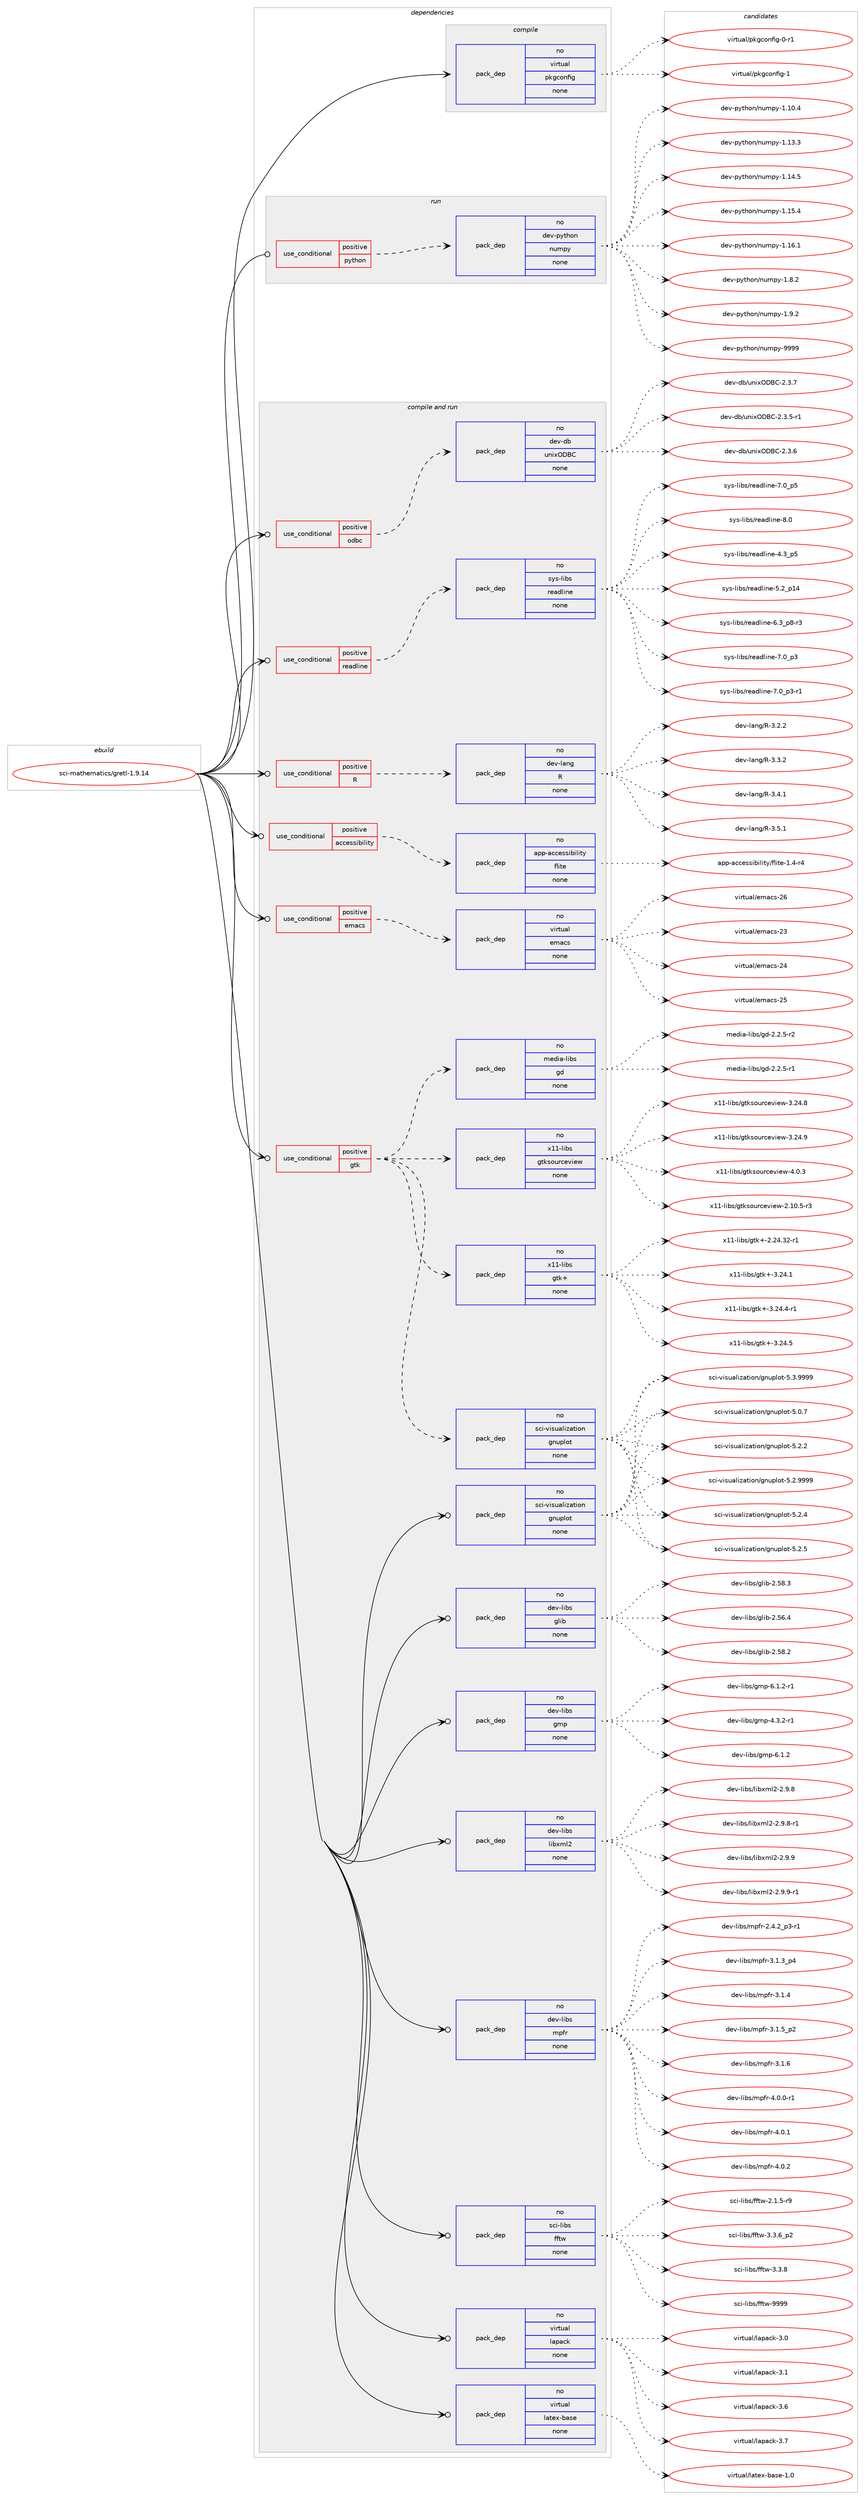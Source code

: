 digraph prolog {

# *************
# Graph options
# *************

newrank=true;
concentrate=true;
compound=true;
graph [rankdir=LR,fontname=Helvetica,fontsize=10,ranksep=1.5];#, ranksep=2.5, nodesep=0.2];
edge  [arrowhead=vee];
node  [fontname=Helvetica,fontsize=10];

# **********
# The ebuild
# **********

subgraph cluster_leftcol {
color=gray;
rank=same;
label=<<i>ebuild</i>>;
id [label="sci-mathematics/gretl-1.9.14", color=red, width=4, href="../sci-mathematics/gretl-1.9.14.svg"];
}

# ****************
# The dependencies
# ****************

subgraph cluster_midcol {
color=gray;
label=<<i>dependencies</i>>;
subgraph cluster_compile {
fillcolor="#eeeeee";
style=filled;
label=<<i>compile</i>>;
subgraph pack1215915 {
dependency1698282 [label=<<TABLE BORDER="0" CELLBORDER="1" CELLSPACING="0" CELLPADDING="4" WIDTH="220"><TR><TD ROWSPAN="6" CELLPADDING="30">pack_dep</TD></TR><TR><TD WIDTH="110">no</TD></TR><TR><TD>virtual</TD></TR><TR><TD>pkgconfig</TD></TR><TR><TD>none</TD></TR><TR><TD></TD></TR></TABLE>>, shape=none, color=blue];
}
id:e -> dependency1698282:w [weight=20,style="solid",arrowhead="vee"];
}
subgraph cluster_compileandrun {
fillcolor="#eeeeee";
style=filled;
label=<<i>compile and run</i>>;
subgraph cond454527 {
dependency1698283 [label=<<TABLE BORDER="0" CELLBORDER="1" CELLSPACING="0" CELLPADDING="4"><TR><TD ROWSPAN="3" CELLPADDING="10">use_conditional</TD></TR><TR><TD>positive</TD></TR><TR><TD>R</TD></TR></TABLE>>, shape=none, color=red];
subgraph pack1215916 {
dependency1698284 [label=<<TABLE BORDER="0" CELLBORDER="1" CELLSPACING="0" CELLPADDING="4" WIDTH="220"><TR><TD ROWSPAN="6" CELLPADDING="30">pack_dep</TD></TR><TR><TD WIDTH="110">no</TD></TR><TR><TD>dev-lang</TD></TR><TR><TD>R</TD></TR><TR><TD>none</TD></TR><TR><TD></TD></TR></TABLE>>, shape=none, color=blue];
}
dependency1698283:e -> dependency1698284:w [weight=20,style="dashed",arrowhead="vee"];
}
id:e -> dependency1698283:w [weight=20,style="solid",arrowhead="odotvee"];
subgraph cond454528 {
dependency1698285 [label=<<TABLE BORDER="0" CELLBORDER="1" CELLSPACING="0" CELLPADDING="4"><TR><TD ROWSPAN="3" CELLPADDING="10">use_conditional</TD></TR><TR><TD>positive</TD></TR><TR><TD>accessibility</TD></TR></TABLE>>, shape=none, color=red];
subgraph pack1215917 {
dependency1698286 [label=<<TABLE BORDER="0" CELLBORDER="1" CELLSPACING="0" CELLPADDING="4" WIDTH="220"><TR><TD ROWSPAN="6" CELLPADDING="30">pack_dep</TD></TR><TR><TD WIDTH="110">no</TD></TR><TR><TD>app-accessibility</TD></TR><TR><TD>flite</TD></TR><TR><TD>none</TD></TR><TR><TD></TD></TR></TABLE>>, shape=none, color=blue];
}
dependency1698285:e -> dependency1698286:w [weight=20,style="dashed",arrowhead="vee"];
}
id:e -> dependency1698285:w [weight=20,style="solid",arrowhead="odotvee"];
subgraph cond454529 {
dependency1698287 [label=<<TABLE BORDER="0" CELLBORDER="1" CELLSPACING="0" CELLPADDING="4"><TR><TD ROWSPAN="3" CELLPADDING="10">use_conditional</TD></TR><TR><TD>positive</TD></TR><TR><TD>emacs</TD></TR></TABLE>>, shape=none, color=red];
subgraph pack1215918 {
dependency1698288 [label=<<TABLE BORDER="0" CELLBORDER="1" CELLSPACING="0" CELLPADDING="4" WIDTH="220"><TR><TD ROWSPAN="6" CELLPADDING="30">pack_dep</TD></TR><TR><TD WIDTH="110">no</TD></TR><TR><TD>virtual</TD></TR><TR><TD>emacs</TD></TR><TR><TD>none</TD></TR><TR><TD></TD></TR></TABLE>>, shape=none, color=blue];
}
dependency1698287:e -> dependency1698288:w [weight=20,style="dashed",arrowhead="vee"];
}
id:e -> dependency1698287:w [weight=20,style="solid",arrowhead="odotvee"];
subgraph cond454530 {
dependency1698289 [label=<<TABLE BORDER="0" CELLBORDER="1" CELLSPACING="0" CELLPADDING="4"><TR><TD ROWSPAN="3" CELLPADDING="10">use_conditional</TD></TR><TR><TD>positive</TD></TR><TR><TD>gtk</TD></TR></TABLE>>, shape=none, color=red];
subgraph pack1215919 {
dependency1698290 [label=<<TABLE BORDER="0" CELLBORDER="1" CELLSPACING="0" CELLPADDING="4" WIDTH="220"><TR><TD ROWSPAN="6" CELLPADDING="30">pack_dep</TD></TR><TR><TD WIDTH="110">no</TD></TR><TR><TD>media-libs</TD></TR><TR><TD>gd</TD></TR><TR><TD>none</TD></TR><TR><TD></TD></TR></TABLE>>, shape=none, color=blue];
}
dependency1698289:e -> dependency1698290:w [weight=20,style="dashed",arrowhead="vee"];
subgraph pack1215920 {
dependency1698291 [label=<<TABLE BORDER="0" CELLBORDER="1" CELLSPACING="0" CELLPADDING="4" WIDTH="220"><TR><TD ROWSPAN="6" CELLPADDING="30">pack_dep</TD></TR><TR><TD WIDTH="110">no</TD></TR><TR><TD>sci-visualization</TD></TR><TR><TD>gnuplot</TD></TR><TR><TD>none</TD></TR><TR><TD></TD></TR></TABLE>>, shape=none, color=blue];
}
dependency1698289:e -> dependency1698291:w [weight=20,style="dashed",arrowhead="vee"];
subgraph pack1215921 {
dependency1698292 [label=<<TABLE BORDER="0" CELLBORDER="1" CELLSPACING="0" CELLPADDING="4" WIDTH="220"><TR><TD ROWSPAN="6" CELLPADDING="30">pack_dep</TD></TR><TR><TD WIDTH="110">no</TD></TR><TR><TD>x11-libs</TD></TR><TR><TD>gtk+</TD></TR><TR><TD>none</TD></TR><TR><TD></TD></TR></TABLE>>, shape=none, color=blue];
}
dependency1698289:e -> dependency1698292:w [weight=20,style="dashed",arrowhead="vee"];
subgraph pack1215922 {
dependency1698293 [label=<<TABLE BORDER="0" CELLBORDER="1" CELLSPACING="0" CELLPADDING="4" WIDTH="220"><TR><TD ROWSPAN="6" CELLPADDING="30">pack_dep</TD></TR><TR><TD WIDTH="110">no</TD></TR><TR><TD>x11-libs</TD></TR><TR><TD>gtksourceview</TD></TR><TR><TD>none</TD></TR><TR><TD></TD></TR></TABLE>>, shape=none, color=blue];
}
dependency1698289:e -> dependency1698293:w [weight=20,style="dashed",arrowhead="vee"];
}
id:e -> dependency1698289:w [weight=20,style="solid",arrowhead="odotvee"];
subgraph cond454531 {
dependency1698294 [label=<<TABLE BORDER="0" CELLBORDER="1" CELLSPACING="0" CELLPADDING="4"><TR><TD ROWSPAN="3" CELLPADDING="10">use_conditional</TD></TR><TR><TD>positive</TD></TR><TR><TD>odbc</TD></TR></TABLE>>, shape=none, color=red];
subgraph pack1215923 {
dependency1698295 [label=<<TABLE BORDER="0" CELLBORDER="1" CELLSPACING="0" CELLPADDING="4" WIDTH="220"><TR><TD ROWSPAN="6" CELLPADDING="30">pack_dep</TD></TR><TR><TD WIDTH="110">no</TD></TR><TR><TD>dev-db</TD></TR><TR><TD>unixODBC</TD></TR><TR><TD>none</TD></TR><TR><TD></TD></TR></TABLE>>, shape=none, color=blue];
}
dependency1698294:e -> dependency1698295:w [weight=20,style="dashed",arrowhead="vee"];
}
id:e -> dependency1698294:w [weight=20,style="solid",arrowhead="odotvee"];
subgraph cond454532 {
dependency1698296 [label=<<TABLE BORDER="0" CELLBORDER="1" CELLSPACING="0" CELLPADDING="4"><TR><TD ROWSPAN="3" CELLPADDING="10">use_conditional</TD></TR><TR><TD>positive</TD></TR><TR><TD>readline</TD></TR></TABLE>>, shape=none, color=red];
subgraph pack1215924 {
dependency1698297 [label=<<TABLE BORDER="0" CELLBORDER="1" CELLSPACING="0" CELLPADDING="4" WIDTH="220"><TR><TD ROWSPAN="6" CELLPADDING="30">pack_dep</TD></TR><TR><TD WIDTH="110">no</TD></TR><TR><TD>sys-libs</TD></TR><TR><TD>readline</TD></TR><TR><TD>none</TD></TR><TR><TD></TD></TR></TABLE>>, shape=none, color=blue];
}
dependency1698296:e -> dependency1698297:w [weight=20,style="dashed",arrowhead="vee"];
}
id:e -> dependency1698296:w [weight=20,style="solid",arrowhead="odotvee"];
subgraph pack1215925 {
dependency1698298 [label=<<TABLE BORDER="0" CELLBORDER="1" CELLSPACING="0" CELLPADDING="4" WIDTH="220"><TR><TD ROWSPAN="6" CELLPADDING="30">pack_dep</TD></TR><TR><TD WIDTH="110">no</TD></TR><TR><TD>dev-libs</TD></TR><TR><TD>glib</TD></TR><TR><TD>none</TD></TR><TR><TD></TD></TR></TABLE>>, shape=none, color=blue];
}
id:e -> dependency1698298:w [weight=20,style="solid",arrowhead="odotvee"];
subgraph pack1215926 {
dependency1698299 [label=<<TABLE BORDER="0" CELLBORDER="1" CELLSPACING="0" CELLPADDING="4" WIDTH="220"><TR><TD ROWSPAN="6" CELLPADDING="30">pack_dep</TD></TR><TR><TD WIDTH="110">no</TD></TR><TR><TD>dev-libs</TD></TR><TR><TD>gmp</TD></TR><TR><TD>none</TD></TR><TR><TD></TD></TR></TABLE>>, shape=none, color=blue];
}
id:e -> dependency1698299:w [weight=20,style="solid",arrowhead="odotvee"];
subgraph pack1215927 {
dependency1698300 [label=<<TABLE BORDER="0" CELLBORDER="1" CELLSPACING="0" CELLPADDING="4" WIDTH="220"><TR><TD ROWSPAN="6" CELLPADDING="30">pack_dep</TD></TR><TR><TD WIDTH="110">no</TD></TR><TR><TD>dev-libs</TD></TR><TR><TD>libxml2</TD></TR><TR><TD>none</TD></TR><TR><TD></TD></TR></TABLE>>, shape=none, color=blue];
}
id:e -> dependency1698300:w [weight=20,style="solid",arrowhead="odotvee"];
subgraph pack1215928 {
dependency1698301 [label=<<TABLE BORDER="0" CELLBORDER="1" CELLSPACING="0" CELLPADDING="4" WIDTH="220"><TR><TD ROWSPAN="6" CELLPADDING="30">pack_dep</TD></TR><TR><TD WIDTH="110">no</TD></TR><TR><TD>dev-libs</TD></TR><TR><TD>mpfr</TD></TR><TR><TD>none</TD></TR><TR><TD></TD></TR></TABLE>>, shape=none, color=blue];
}
id:e -> dependency1698301:w [weight=20,style="solid",arrowhead="odotvee"];
subgraph pack1215929 {
dependency1698302 [label=<<TABLE BORDER="0" CELLBORDER="1" CELLSPACING="0" CELLPADDING="4" WIDTH="220"><TR><TD ROWSPAN="6" CELLPADDING="30">pack_dep</TD></TR><TR><TD WIDTH="110">no</TD></TR><TR><TD>sci-libs</TD></TR><TR><TD>fftw</TD></TR><TR><TD>none</TD></TR><TR><TD></TD></TR></TABLE>>, shape=none, color=blue];
}
id:e -> dependency1698302:w [weight=20,style="solid",arrowhead="odotvee"];
subgraph pack1215930 {
dependency1698303 [label=<<TABLE BORDER="0" CELLBORDER="1" CELLSPACING="0" CELLPADDING="4" WIDTH="220"><TR><TD ROWSPAN="6" CELLPADDING="30">pack_dep</TD></TR><TR><TD WIDTH="110">no</TD></TR><TR><TD>sci-visualization</TD></TR><TR><TD>gnuplot</TD></TR><TR><TD>none</TD></TR><TR><TD></TD></TR></TABLE>>, shape=none, color=blue];
}
id:e -> dependency1698303:w [weight=20,style="solid",arrowhead="odotvee"];
subgraph pack1215931 {
dependency1698304 [label=<<TABLE BORDER="0" CELLBORDER="1" CELLSPACING="0" CELLPADDING="4" WIDTH="220"><TR><TD ROWSPAN="6" CELLPADDING="30">pack_dep</TD></TR><TR><TD WIDTH="110">no</TD></TR><TR><TD>virtual</TD></TR><TR><TD>lapack</TD></TR><TR><TD>none</TD></TR><TR><TD></TD></TR></TABLE>>, shape=none, color=blue];
}
id:e -> dependency1698304:w [weight=20,style="solid",arrowhead="odotvee"];
subgraph pack1215932 {
dependency1698305 [label=<<TABLE BORDER="0" CELLBORDER="1" CELLSPACING="0" CELLPADDING="4" WIDTH="220"><TR><TD ROWSPAN="6" CELLPADDING="30">pack_dep</TD></TR><TR><TD WIDTH="110">no</TD></TR><TR><TD>virtual</TD></TR><TR><TD>latex-base</TD></TR><TR><TD>none</TD></TR><TR><TD></TD></TR></TABLE>>, shape=none, color=blue];
}
id:e -> dependency1698305:w [weight=20,style="solid",arrowhead="odotvee"];
}
subgraph cluster_run {
fillcolor="#eeeeee";
style=filled;
label=<<i>run</i>>;
subgraph cond454533 {
dependency1698306 [label=<<TABLE BORDER="0" CELLBORDER="1" CELLSPACING="0" CELLPADDING="4"><TR><TD ROWSPAN="3" CELLPADDING="10">use_conditional</TD></TR><TR><TD>positive</TD></TR><TR><TD>python</TD></TR></TABLE>>, shape=none, color=red];
subgraph pack1215933 {
dependency1698307 [label=<<TABLE BORDER="0" CELLBORDER="1" CELLSPACING="0" CELLPADDING="4" WIDTH="220"><TR><TD ROWSPAN="6" CELLPADDING="30">pack_dep</TD></TR><TR><TD WIDTH="110">no</TD></TR><TR><TD>dev-python</TD></TR><TR><TD>numpy</TD></TR><TR><TD>none</TD></TR><TR><TD></TD></TR></TABLE>>, shape=none, color=blue];
}
dependency1698306:e -> dependency1698307:w [weight=20,style="dashed",arrowhead="vee"];
}
id:e -> dependency1698306:w [weight=20,style="solid",arrowhead="odot"];
}
}

# **************
# The candidates
# **************

subgraph cluster_choices {
rank=same;
color=gray;
label=<<i>candidates</i>>;

subgraph choice1215915 {
color=black;
nodesep=1;
choice11810511411611797108471121071039911111010210510345484511449 [label="virtual/pkgconfig-0-r1", color=red, width=4,href="../virtual/pkgconfig-0-r1.svg"];
choice1181051141161179710847112107103991111101021051034549 [label="virtual/pkgconfig-1", color=red, width=4,href="../virtual/pkgconfig-1.svg"];
dependency1698282:e -> choice11810511411611797108471121071039911111010210510345484511449:w [style=dotted,weight="100"];
dependency1698282:e -> choice1181051141161179710847112107103991111101021051034549:w [style=dotted,weight="100"];
}
subgraph choice1215916 {
color=black;
nodesep=1;
choice10010111845108971101034782455146504650 [label="dev-lang/R-3.2.2", color=red, width=4,href="../dev-lang/R-3.2.2.svg"];
choice10010111845108971101034782455146514650 [label="dev-lang/R-3.3.2", color=red, width=4,href="../dev-lang/R-3.3.2.svg"];
choice10010111845108971101034782455146524649 [label="dev-lang/R-3.4.1", color=red, width=4,href="../dev-lang/R-3.4.1.svg"];
choice10010111845108971101034782455146534649 [label="dev-lang/R-3.5.1", color=red, width=4,href="../dev-lang/R-3.5.1.svg"];
dependency1698284:e -> choice10010111845108971101034782455146504650:w [style=dotted,weight="100"];
dependency1698284:e -> choice10010111845108971101034782455146514650:w [style=dotted,weight="100"];
dependency1698284:e -> choice10010111845108971101034782455146524649:w [style=dotted,weight="100"];
dependency1698284:e -> choice10010111845108971101034782455146534649:w [style=dotted,weight="100"];
}
subgraph choice1215917 {
color=black;
nodesep=1;
choice97112112459799991011151151059810510810511612147102108105116101454946524511452 [label="app-accessibility/flite-1.4-r4", color=red, width=4,href="../app-accessibility/flite-1.4-r4.svg"];
dependency1698286:e -> choice97112112459799991011151151059810510810511612147102108105116101454946524511452:w [style=dotted,weight="100"];
}
subgraph choice1215918 {
color=black;
nodesep=1;
choice11810511411611797108471011099799115455051 [label="virtual/emacs-23", color=red, width=4,href="../virtual/emacs-23.svg"];
choice11810511411611797108471011099799115455052 [label="virtual/emacs-24", color=red, width=4,href="../virtual/emacs-24.svg"];
choice11810511411611797108471011099799115455053 [label="virtual/emacs-25", color=red, width=4,href="../virtual/emacs-25.svg"];
choice11810511411611797108471011099799115455054 [label="virtual/emacs-26", color=red, width=4,href="../virtual/emacs-26.svg"];
dependency1698288:e -> choice11810511411611797108471011099799115455051:w [style=dotted,weight="100"];
dependency1698288:e -> choice11810511411611797108471011099799115455052:w [style=dotted,weight="100"];
dependency1698288:e -> choice11810511411611797108471011099799115455053:w [style=dotted,weight="100"];
dependency1698288:e -> choice11810511411611797108471011099799115455054:w [style=dotted,weight="100"];
}
subgraph choice1215919 {
color=black;
nodesep=1;
choice109101100105974510810598115471031004550465046534511449 [label="media-libs/gd-2.2.5-r1", color=red, width=4,href="../media-libs/gd-2.2.5-r1.svg"];
choice109101100105974510810598115471031004550465046534511450 [label="media-libs/gd-2.2.5-r2", color=red, width=4,href="../media-libs/gd-2.2.5-r2.svg"];
dependency1698290:e -> choice109101100105974510810598115471031004550465046534511449:w [style=dotted,weight="100"];
dependency1698290:e -> choice109101100105974510810598115471031004550465046534511450:w [style=dotted,weight="100"];
}
subgraph choice1215920 {
color=black;
nodesep=1;
choice1159910545118105115117971081051229711610511111047103110117112108111116455346484655 [label="sci-visualization/gnuplot-5.0.7", color=red, width=4,href="../sci-visualization/gnuplot-5.0.7.svg"];
choice1159910545118105115117971081051229711610511111047103110117112108111116455346504650 [label="sci-visualization/gnuplot-5.2.2", color=red, width=4,href="../sci-visualization/gnuplot-5.2.2.svg"];
choice1159910545118105115117971081051229711610511111047103110117112108111116455346504652 [label="sci-visualization/gnuplot-5.2.4", color=red, width=4,href="../sci-visualization/gnuplot-5.2.4.svg"];
choice1159910545118105115117971081051229711610511111047103110117112108111116455346504653 [label="sci-visualization/gnuplot-5.2.5", color=red, width=4,href="../sci-visualization/gnuplot-5.2.5.svg"];
choice1159910545118105115117971081051229711610511111047103110117112108111116455346504657575757 [label="sci-visualization/gnuplot-5.2.9999", color=red, width=4,href="../sci-visualization/gnuplot-5.2.9999.svg"];
choice1159910545118105115117971081051229711610511111047103110117112108111116455346514657575757 [label="sci-visualization/gnuplot-5.3.9999", color=red, width=4,href="../sci-visualization/gnuplot-5.3.9999.svg"];
dependency1698291:e -> choice1159910545118105115117971081051229711610511111047103110117112108111116455346484655:w [style=dotted,weight="100"];
dependency1698291:e -> choice1159910545118105115117971081051229711610511111047103110117112108111116455346504650:w [style=dotted,weight="100"];
dependency1698291:e -> choice1159910545118105115117971081051229711610511111047103110117112108111116455346504652:w [style=dotted,weight="100"];
dependency1698291:e -> choice1159910545118105115117971081051229711610511111047103110117112108111116455346504653:w [style=dotted,weight="100"];
dependency1698291:e -> choice1159910545118105115117971081051229711610511111047103110117112108111116455346504657575757:w [style=dotted,weight="100"];
dependency1698291:e -> choice1159910545118105115117971081051229711610511111047103110117112108111116455346514657575757:w [style=dotted,weight="100"];
}
subgraph choice1215921 {
color=black;
nodesep=1;
choice12049494510810598115471031161074345504650524651504511449 [label="x11-libs/gtk+-2.24.32-r1", color=red, width=4,href="../x11-libs/gtk+-2.24.32-r1.svg"];
choice12049494510810598115471031161074345514650524649 [label="x11-libs/gtk+-3.24.1", color=red, width=4,href="../x11-libs/gtk+-3.24.1.svg"];
choice120494945108105981154710311610743455146505246524511449 [label="x11-libs/gtk+-3.24.4-r1", color=red, width=4,href="../x11-libs/gtk+-3.24.4-r1.svg"];
choice12049494510810598115471031161074345514650524653 [label="x11-libs/gtk+-3.24.5", color=red, width=4,href="../x11-libs/gtk+-3.24.5.svg"];
dependency1698292:e -> choice12049494510810598115471031161074345504650524651504511449:w [style=dotted,weight="100"];
dependency1698292:e -> choice12049494510810598115471031161074345514650524649:w [style=dotted,weight="100"];
dependency1698292:e -> choice120494945108105981154710311610743455146505246524511449:w [style=dotted,weight="100"];
dependency1698292:e -> choice12049494510810598115471031161074345514650524653:w [style=dotted,weight="100"];
}
subgraph choice1215922 {
color=black;
nodesep=1;
choice120494945108105981154710311610711511111711499101118105101119455046494846534511451 [label="x11-libs/gtksourceview-2.10.5-r3", color=red, width=4,href="../x11-libs/gtksourceview-2.10.5-r3.svg"];
choice12049494510810598115471031161071151111171149910111810510111945514650524656 [label="x11-libs/gtksourceview-3.24.8", color=red, width=4,href="../x11-libs/gtksourceview-3.24.8.svg"];
choice12049494510810598115471031161071151111171149910111810510111945514650524657 [label="x11-libs/gtksourceview-3.24.9", color=red, width=4,href="../x11-libs/gtksourceview-3.24.9.svg"];
choice120494945108105981154710311610711511111711499101118105101119455246484651 [label="x11-libs/gtksourceview-4.0.3", color=red, width=4,href="../x11-libs/gtksourceview-4.0.3.svg"];
dependency1698293:e -> choice120494945108105981154710311610711511111711499101118105101119455046494846534511451:w [style=dotted,weight="100"];
dependency1698293:e -> choice12049494510810598115471031161071151111171149910111810510111945514650524656:w [style=dotted,weight="100"];
dependency1698293:e -> choice12049494510810598115471031161071151111171149910111810510111945514650524657:w [style=dotted,weight="100"];
dependency1698293:e -> choice120494945108105981154710311610711511111711499101118105101119455246484651:w [style=dotted,weight="100"];
}
subgraph choice1215923 {
color=black;
nodesep=1;
choice100101118451009847117110105120796866674550465146534511449 [label="dev-db/unixODBC-2.3.5-r1", color=red, width=4,href="../dev-db/unixODBC-2.3.5-r1.svg"];
choice10010111845100984711711010512079686667455046514654 [label="dev-db/unixODBC-2.3.6", color=red, width=4,href="../dev-db/unixODBC-2.3.6.svg"];
choice10010111845100984711711010512079686667455046514655 [label="dev-db/unixODBC-2.3.7", color=red, width=4,href="../dev-db/unixODBC-2.3.7.svg"];
dependency1698295:e -> choice100101118451009847117110105120796866674550465146534511449:w [style=dotted,weight="100"];
dependency1698295:e -> choice10010111845100984711711010512079686667455046514654:w [style=dotted,weight="100"];
dependency1698295:e -> choice10010111845100984711711010512079686667455046514655:w [style=dotted,weight="100"];
}
subgraph choice1215924 {
color=black;
nodesep=1;
choice11512111545108105981154711410197100108105110101455246519511253 [label="sys-libs/readline-4.3_p5", color=red, width=4,href="../sys-libs/readline-4.3_p5.svg"];
choice1151211154510810598115471141019710010810511010145534650951124952 [label="sys-libs/readline-5.2_p14", color=red, width=4,href="../sys-libs/readline-5.2_p14.svg"];
choice115121115451081059811547114101971001081051101014554465195112564511451 [label="sys-libs/readline-6.3_p8-r3", color=red, width=4,href="../sys-libs/readline-6.3_p8-r3.svg"];
choice11512111545108105981154711410197100108105110101455546489511251 [label="sys-libs/readline-7.0_p3", color=red, width=4,href="../sys-libs/readline-7.0_p3.svg"];
choice115121115451081059811547114101971001081051101014555464895112514511449 [label="sys-libs/readline-7.0_p3-r1", color=red, width=4,href="../sys-libs/readline-7.0_p3-r1.svg"];
choice11512111545108105981154711410197100108105110101455546489511253 [label="sys-libs/readline-7.0_p5", color=red, width=4,href="../sys-libs/readline-7.0_p5.svg"];
choice1151211154510810598115471141019710010810511010145564648 [label="sys-libs/readline-8.0", color=red, width=4,href="../sys-libs/readline-8.0.svg"];
dependency1698297:e -> choice11512111545108105981154711410197100108105110101455246519511253:w [style=dotted,weight="100"];
dependency1698297:e -> choice1151211154510810598115471141019710010810511010145534650951124952:w [style=dotted,weight="100"];
dependency1698297:e -> choice115121115451081059811547114101971001081051101014554465195112564511451:w [style=dotted,weight="100"];
dependency1698297:e -> choice11512111545108105981154711410197100108105110101455546489511251:w [style=dotted,weight="100"];
dependency1698297:e -> choice115121115451081059811547114101971001081051101014555464895112514511449:w [style=dotted,weight="100"];
dependency1698297:e -> choice11512111545108105981154711410197100108105110101455546489511253:w [style=dotted,weight="100"];
dependency1698297:e -> choice1151211154510810598115471141019710010810511010145564648:w [style=dotted,weight="100"];
}
subgraph choice1215925 {
color=black;
nodesep=1;
choice1001011184510810598115471031081059845504653544652 [label="dev-libs/glib-2.56.4", color=red, width=4,href="../dev-libs/glib-2.56.4.svg"];
choice1001011184510810598115471031081059845504653564650 [label="dev-libs/glib-2.58.2", color=red, width=4,href="../dev-libs/glib-2.58.2.svg"];
choice1001011184510810598115471031081059845504653564651 [label="dev-libs/glib-2.58.3", color=red, width=4,href="../dev-libs/glib-2.58.3.svg"];
dependency1698298:e -> choice1001011184510810598115471031081059845504653544652:w [style=dotted,weight="100"];
dependency1698298:e -> choice1001011184510810598115471031081059845504653564650:w [style=dotted,weight="100"];
dependency1698298:e -> choice1001011184510810598115471031081059845504653564651:w [style=dotted,weight="100"];
}
subgraph choice1215926 {
color=black;
nodesep=1;
choice1001011184510810598115471031091124552465146504511449 [label="dev-libs/gmp-4.3.2-r1", color=red, width=4,href="../dev-libs/gmp-4.3.2-r1.svg"];
choice100101118451081059811547103109112455446494650 [label="dev-libs/gmp-6.1.2", color=red, width=4,href="../dev-libs/gmp-6.1.2.svg"];
choice1001011184510810598115471031091124554464946504511449 [label="dev-libs/gmp-6.1.2-r1", color=red, width=4,href="../dev-libs/gmp-6.1.2-r1.svg"];
dependency1698299:e -> choice1001011184510810598115471031091124552465146504511449:w [style=dotted,weight="100"];
dependency1698299:e -> choice100101118451081059811547103109112455446494650:w [style=dotted,weight="100"];
dependency1698299:e -> choice1001011184510810598115471031091124554464946504511449:w [style=dotted,weight="100"];
}
subgraph choice1215927 {
color=black;
nodesep=1;
choice1001011184510810598115471081059812010910850455046574656 [label="dev-libs/libxml2-2.9.8", color=red, width=4,href="../dev-libs/libxml2-2.9.8.svg"];
choice10010111845108105981154710810598120109108504550465746564511449 [label="dev-libs/libxml2-2.9.8-r1", color=red, width=4,href="../dev-libs/libxml2-2.9.8-r1.svg"];
choice1001011184510810598115471081059812010910850455046574657 [label="dev-libs/libxml2-2.9.9", color=red, width=4,href="../dev-libs/libxml2-2.9.9.svg"];
choice10010111845108105981154710810598120109108504550465746574511449 [label="dev-libs/libxml2-2.9.9-r1", color=red, width=4,href="../dev-libs/libxml2-2.9.9-r1.svg"];
dependency1698300:e -> choice1001011184510810598115471081059812010910850455046574656:w [style=dotted,weight="100"];
dependency1698300:e -> choice10010111845108105981154710810598120109108504550465746564511449:w [style=dotted,weight="100"];
dependency1698300:e -> choice1001011184510810598115471081059812010910850455046574657:w [style=dotted,weight="100"];
dependency1698300:e -> choice10010111845108105981154710810598120109108504550465746574511449:w [style=dotted,weight="100"];
}
subgraph choice1215928 {
color=black;
nodesep=1;
choice10010111845108105981154710911210211445504652465095112514511449 [label="dev-libs/mpfr-2.4.2_p3-r1", color=red, width=4,href="../dev-libs/mpfr-2.4.2_p3-r1.svg"];
choice1001011184510810598115471091121021144551464946519511252 [label="dev-libs/mpfr-3.1.3_p4", color=red, width=4,href="../dev-libs/mpfr-3.1.3_p4.svg"];
choice100101118451081059811547109112102114455146494652 [label="dev-libs/mpfr-3.1.4", color=red, width=4,href="../dev-libs/mpfr-3.1.4.svg"];
choice1001011184510810598115471091121021144551464946539511250 [label="dev-libs/mpfr-3.1.5_p2", color=red, width=4,href="../dev-libs/mpfr-3.1.5_p2.svg"];
choice100101118451081059811547109112102114455146494654 [label="dev-libs/mpfr-3.1.6", color=red, width=4,href="../dev-libs/mpfr-3.1.6.svg"];
choice1001011184510810598115471091121021144552464846484511449 [label="dev-libs/mpfr-4.0.0-r1", color=red, width=4,href="../dev-libs/mpfr-4.0.0-r1.svg"];
choice100101118451081059811547109112102114455246484649 [label="dev-libs/mpfr-4.0.1", color=red, width=4,href="../dev-libs/mpfr-4.0.1.svg"];
choice100101118451081059811547109112102114455246484650 [label="dev-libs/mpfr-4.0.2", color=red, width=4,href="../dev-libs/mpfr-4.0.2.svg"];
dependency1698301:e -> choice10010111845108105981154710911210211445504652465095112514511449:w [style=dotted,weight="100"];
dependency1698301:e -> choice1001011184510810598115471091121021144551464946519511252:w [style=dotted,weight="100"];
dependency1698301:e -> choice100101118451081059811547109112102114455146494652:w [style=dotted,weight="100"];
dependency1698301:e -> choice1001011184510810598115471091121021144551464946539511250:w [style=dotted,weight="100"];
dependency1698301:e -> choice100101118451081059811547109112102114455146494654:w [style=dotted,weight="100"];
dependency1698301:e -> choice1001011184510810598115471091121021144552464846484511449:w [style=dotted,weight="100"];
dependency1698301:e -> choice100101118451081059811547109112102114455246484649:w [style=dotted,weight="100"];
dependency1698301:e -> choice100101118451081059811547109112102114455246484650:w [style=dotted,weight="100"];
}
subgraph choice1215929 {
color=black;
nodesep=1;
choice115991054510810598115471021021161194550464946534511457 [label="sci-libs/fftw-2.1.5-r9", color=red, width=4,href="../sci-libs/fftw-2.1.5-r9.svg"];
choice115991054510810598115471021021161194551465146549511250 [label="sci-libs/fftw-3.3.6_p2", color=red, width=4,href="../sci-libs/fftw-3.3.6_p2.svg"];
choice11599105451081059811547102102116119455146514656 [label="sci-libs/fftw-3.3.8", color=red, width=4,href="../sci-libs/fftw-3.3.8.svg"];
choice115991054510810598115471021021161194557575757 [label="sci-libs/fftw-9999", color=red, width=4,href="../sci-libs/fftw-9999.svg"];
dependency1698302:e -> choice115991054510810598115471021021161194550464946534511457:w [style=dotted,weight="100"];
dependency1698302:e -> choice115991054510810598115471021021161194551465146549511250:w [style=dotted,weight="100"];
dependency1698302:e -> choice11599105451081059811547102102116119455146514656:w [style=dotted,weight="100"];
dependency1698302:e -> choice115991054510810598115471021021161194557575757:w [style=dotted,weight="100"];
}
subgraph choice1215930 {
color=black;
nodesep=1;
choice1159910545118105115117971081051229711610511111047103110117112108111116455346484655 [label="sci-visualization/gnuplot-5.0.7", color=red, width=4,href="../sci-visualization/gnuplot-5.0.7.svg"];
choice1159910545118105115117971081051229711610511111047103110117112108111116455346504650 [label="sci-visualization/gnuplot-5.2.2", color=red, width=4,href="../sci-visualization/gnuplot-5.2.2.svg"];
choice1159910545118105115117971081051229711610511111047103110117112108111116455346504652 [label="sci-visualization/gnuplot-5.2.4", color=red, width=4,href="../sci-visualization/gnuplot-5.2.4.svg"];
choice1159910545118105115117971081051229711610511111047103110117112108111116455346504653 [label="sci-visualization/gnuplot-5.2.5", color=red, width=4,href="../sci-visualization/gnuplot-5.2.5.svg"];
choice1159910545118105115117971081051229711610511111047103110117112108111116455346504657575757 [label="sci-visualization/gnuplot-5.2.9999", color=red, width=4,href="../sci-visualization/gnuplot-5.2.9999.svg"];
choice1159910545118105115117971081051229711610511111047103110117112108111116455346514657575757 [label="sci-visualization/gnuplot-5.3.9999", color=red, width=4,href="../sci-visualization/gnuplot-5.3.9999.svg"];
dependency1698303:e -> choice1159910545118105115117971081051229711610511111047103110117112108111116455346484655:w [style=dotted,weight="100"];
dependency1698303:e -> choice1159910545118105115117971081051229711610511111047103110117112108111116455346504650:w [style=dotted,weight="100"];
dependency1698303:e -> choice1159910545118105115117971081051229711610511111047103110117112108111116455346504652:w [style=dotted,weight="100"];
dependency1698303:e -> choice1159910545118105115117971081051229711610511111047103110117112108111116455346504653:w [style=dotted,weight="100"];
dependency1698303:e -> choice1159910545118105115117971081051229711610511111047103110117112108111116455346504657575757:w [style=dotted,weight="100"];
dependency1698303:e -> choice1159910545118105115117971081051229711610511111047103110117112108111116455346514657575757:w [style=dotted,weight="100"];
}
subgraph choice1215931 {
color=black;
nodesep=1;
choice118105114116117971084710897112979910745514648 [label="virtual/lapack-3.0", color=red, width=4,href="../virtual/lapack-3.0.svg"];
choice118105114116117971084710897112979910745514649 [label="virtual/lapack-3.1", color=red, width=4,href="../virtual/lapack-3.1.svg"];
choice118105114116117971084710897112979910745514654 [label="virtual/lapack-3.6", color=red, width=4,href="../virtual/lapack-3.6.svg"];
choice118105114116117971084710897112979910745514655 [label="virtual/lapack-3.7", color=red, width=4,href="../virtual/lapack-3.7.svg"];
dependency1698304:e -> choice118105114116117971084710897112979910745514648:w [style=dotted,weight="100"];
dependency1698304:e -> choice118105114116117971084710897112979910745514649:w [style=dotted,weight="100"];
dependency1698304:e -> choice118105114116117971084710897112979910745514654:w [style=dotted,weight="100"];
dependency1698304:e -> choice118105114116117971084710897112979910745514655:w [style=dotted,weight="100"];
}
subgraph choice1215932 {
color=black;
nodesep=1;
choice11810511411611797108471089711610112045989711510145494648 [label="virtual/latex-base-1.0", color=red, width=4,href="../virtual/latex-base-1.0.svg"];
dependency1698305:e -> choice11810511411611797108471089711610112045989711510145494648:w [style=dotted,weight="100"];
}
subgraph choice1215933 {
color=black;
nodesep=1;
choice100101118451121211161041111104711011710911212145494649484652 [label="dev-python/numpy-1.10.4", color=red, width=4,href="../dev-python/numpy-1.10.4.svg"];
choice100101118451121211161041111104711011710911212145494649514651 [label="dev-python/numpy-1.13.3", color=red, width=4,href="../dev-python/numpy-1.13.3.svg"];
choice100101118451121211161041111104711011710911212145494649524653 [label="dev-python/numpy-1.14.5", color=red, width=4,href="../dev-python/numpy-1.14.5.svg"];
choice100101118451121211161041111104711011710911212145494649534652 [label="dev-python/numpy-1.15.4", color=red, width=4,href="../dev-python/numpy-1.15.4.svg"];
choice100101118451121211161041111104711011710911212145494649544649 [label="dev-python/numpy-1.16.1", color=red, width=4,href="../dev-python/numpy-1.16.1.svg"];
choice1001011184511212111610411111047110117109112121454946564650 [label="dev-python/numpy-1.8.2", color=red, width=4,href="../dev-python/numpy-1.8.2.svg"];
choice1001011184511212111610411111047110117109112121454946574650 [label="dev-python/numpy-1.9.2", color=red, width=4,href="../dev-python/numpy-1.9.2.svg"];
choice10010111845112121116104111110471101171091121214557575757 [label="dev-python/numpy-9999", color=red, width=4,href="../dev-python/numpy-9999.svg"];
dependency1698307:e -> choice100101118451121211161041111104711011710911212145494649484652:w [style=dotted,weight="100"];
dependency1698307:e -> choice100101118451121211161041111104711011710911212145494649514651:w [style=dotted,weight="100"];
dependency1698307:e -> choice100101118451121211161041111104711011710911212145494649524653:w [style=dotted,weight="100"];
dependency1698307:e -> choice100101118451121211161041111104711011710911212145494649534652:w [style=dotted,weight="100"];
dependency1698307:e -> choice100101118451121211161041111104711011710911212145494649544649:w [style=dotted,weight="100"];
dependency1698307:e -> choice1001011184511212111610411111047110117109112121454946564650:w [style=dotted,weight="100"];
dependency1698307:e -> choice1001011184511212111610411111047110117109112121454946574650:w [style=dotted,weight="100"];
dependency1698307:e -> choice10010111845112121116104111110471101171091121214557575757:w [style=dotted,weight="100"];
}
}

}
